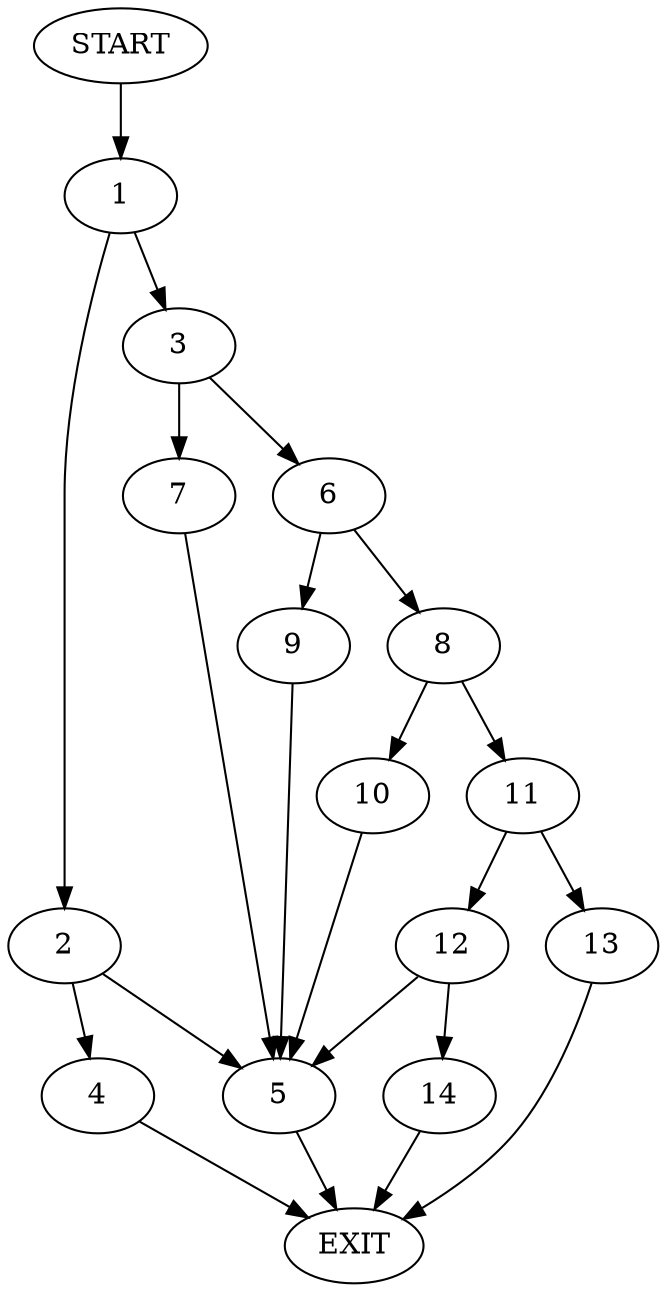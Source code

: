 digraph {
0 [label="START"]
15 [label="EXIT"]
0 -> 1
1 -> 2
1 -> 3
2 -> 4
2 -> 5
3 -> 6
3 -> 7
5 -> 15
4 -> 15
7 -> 5
6 -> 8
6 -> 9
8 -> 10
8 -> 11
9 -> 5
11 -> 12
11 -> 13
10 -> 5
13 -> 15
12 -> 14
12 -> 5
14 -> 15
}
